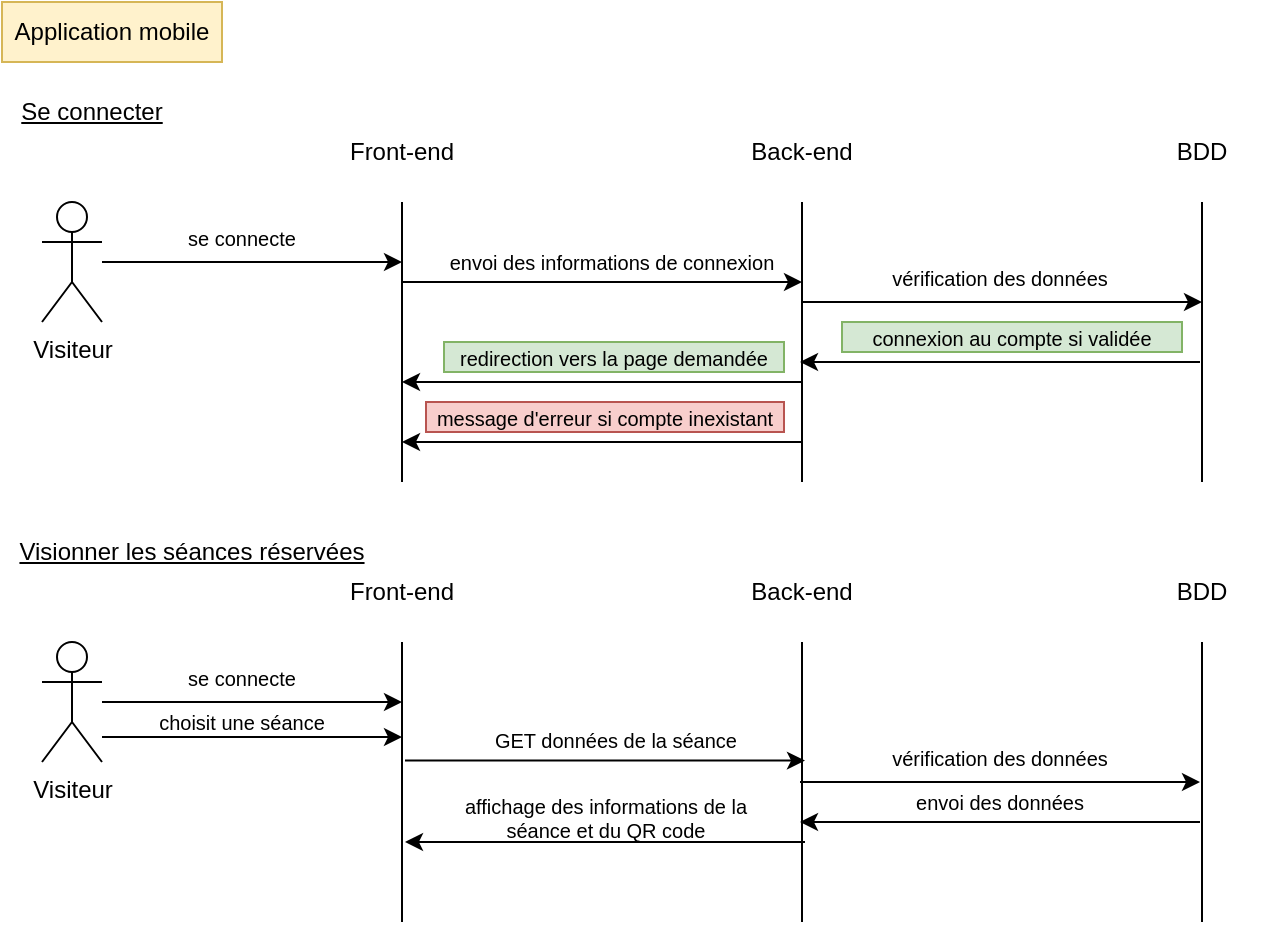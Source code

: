 <mxfile version="26.0.6">
  <diagram name="Page-1" id="EkXRTJVEOU88OqpvnGB2">
    <mxGraphModel dx="658" dy="426" grid="1" gridSize="10" guides="1" tooltips="1" connect="1" arrows="1" fold="1" page="1" pageScale="1" pageWidth="827" pageHeight="1169" background="none" math="0" shadow="0">
      <root>
        <mxCell id="0" />
        <mxCell id="1" parent="0" />
        <mxCell id="-I8R2hqtAuS3hpHPvw8k-1" value="Se connecter" style="text;html=1;align=center;verticalAlign=middle;whiteSpace=wrap;rounded=0;fontStyle=4" vertex="1" parent="1">
          <mxGeometry y="40" width="90" height="30" as="geometry" />
        </mxCell>
        <mxCell id="-I8R2hqtAuS3hpHPvw8k-2" style="edgeStyle=orthogonalEdgeStyle;rounded=0;orthogonalLoop=1;jettySize=auto;html=1;" edge="1" parent="1" source="-I8R2hqtAuS3hpHPvw8k-3">
          <mxGeometry relative="1" as="geometry">
            <mxPoint x="200" y="130" as="targetPoint" />
          </mxGeometry>
        </mxCell>
        <mxCell id="-I8R2hqtAuS3hpHPvw8k-3" value="Visiteur" style="shape=umlActor;verticalLabelPosition=bottom;verticalAlign=top;html=1;outlineConnect=0;" vertex="1" parent="1">
          <mxGeometry x="20" y="100" width="30" height="60" as="geometry" />
        </mxCell>
        <mxCell id="-I8R2hqtAuS3hpHPvw8k-4" value="" style="endArrow=none;html=1;rounded=0;" edge="1" parent="1">
          <mxGeometry width="50" height="50" relative="1" as="geometry">
            <mxPoint x="200" y="240" as="sourcePoint" />
            <mxPoint x="200" y="100" as="targetPoint" />
          </mxGeometry>
        </mxCell>
        <mxCell id="-I8R2hqtAuS3hpHPvw8k-5" value="" style="endArrow=none;html=1;rounded=0;" edge="1" parent="1">
          <mxGeometry width="50" height="50" relative="1" as="geometry">
            <mxPoint x="400" y="240" as="sourcePoint" />
            <mxPoint x="400" y="100" as="targetPoint" />
          </mxGeometry>
        </mxCell>
        <mxCell id="-I8R2hqtAuS3hpHPvw8k-6" value="" style="endArrow=none;html=1;rounded=0;" edge="1" parent="1">
          <mxGeometry width="50" height="50" relative="1" as="geometry">
            <mxPoint x="600" y="240" as="sourcePoint" />
            <mxPoint x="600" y="100" as="targetPoint" />
          </mxGeometry>
        </mxCell>
        <mxCell id="-I8R2hqtAuS3hpHPvw8k-7" value="Front-end" style="text;html=1;align=center;verticalAlign=middle;whiteSpace=wrap;rounded=0;" vertex="1" parent="1">
          <mxGeometry x="170" y="60" width="60" height="30" as="geometry" />
        </mxCell>
        <mxCell id="-I8R2hqtAuS3hpHPvw8k-8" value="Back-end" style="text;html=1;align=center;verticalAlign=middle;whiteSpace=wrap;rounded=0;" vertex="1" parent="1">
          <mxGeometry x="370" y="60" width="60" height="30" as="geometry" />
        </mxCell>
        <mxCell id="-I8R2hqtAuS3hpHPvw8k-9" value="BDD" style="text;html=1;align=center;verticalAlign=middle;whiteSpace=wrap;rounded=0;" vertex="1" parent="1">
          <mxGeometry x="570" y="60" width="60" height="30" as="geometry" />
        </mxCell>
        <mxCell id="-I8R2hqtAuS3hpHPvw8k-10" value="se connecte" style="text;html=1;align=center;verticalAlign=middle;whiteSpace=wrap;rounded=0;fontSize=10;" vertex="1" parent="1">
          <mxGeometry x="70" y="112.5" width="100" height="10" as="geometry" />
        </mxCell>
        <mxCell id="-I8R2hqtAuS3hpHPvw8k-11" value="" style="endArrow=classic;html=1;rounded=0;" edge="1" parent="1">
          <mxGeometry width="50" height="50" relative="1" as="geometry">
            <mxPoint x="200" y="140" as="sourcePoint" />
            <mxPoint x="400" y="140" as="targetPoint" />
          </mxGeometry>
        </mxCell>
        <mxCell id="-I8R2hqtAuS3hpHPvw8k-12" value="envoi des informations de connexion" style="text;html=1;align=center;verticalAlign=middle;whiteSpace=wrap;rounded=0;fontSize=10;" vertex="1" parent="1">
          <mxGeometry x="220" y="122.5" width="170" height="15" as="geometry" />
        </mxCell>
        <mxCell id="-I8R2hqtAuS3hpHPvw8k-13" value="" style="endArrow=classic;html=1;rounded=0;" edge="1" parent="1">
          <mxGeometry width="50" height="50" relative="1" as="geometry">
            <mxPoint x="400" y="150" as="sourcePoint" />
            <mxPoint x="600" y="150" as="targetPoint" />
          </mxGeometry>
        </mxCell>
        <mxCell id="-I8R2hqtAuS3hpHPvw8k-14" value="vérification des données" style="text;html=1;align=center;verticalAlign=middle;whiteSpace=wrap;rounded=0;fontSize=10;" vertex="1" parent="1">
          <mxGeometry x="414" y="130" width="170" height="15" as="geometry" />
        </mxCell>
        <mxCell id="-I8R2hqtAuS3hpHPvw8k-15" value="connexion au compte si validée" style="text;html=1;align=center;verticalAlign=middle;whiteSpace=wrap;rounded=0;fontSize=10;fillColor=#d5e8d4;strokeColor=#82b366;" vertex="1" parent="1">
          <mxGeometry x="420" y="160" width="170" height="15" as="geometry" />
        </mxCell>
        <mxCell id="-I8R2hqtAuS3hpHPvw8k-16" value="" style="endArrow=classic;html=1;rounded=0;" edge="1" parent="1">
          <mxGeometry width="50" height="50" relative="1" as="geometry">
            <mxPoint x="599" y="180" as="sourcePoint" />
            <mxPoint x="399" y="180" as="targetPoint" />
          </mxGeometry>
        </mxCell>
        <mxCell id="-I8R2hqtAuS3hpHPvw8k-17" value="redirection vers la page demandée" style="text;html=1;align=center;verticalAlign=middle;whiteSpace=wrap;rounded=0;fontSize=10;fillColor=#d5e8d4;strokeColor=#82b366;" vertex="1" parent="1">
          <mxGeometry x="221" y="170" width="170" height="15" as="geometry" />
        </mxCell>
        <mxCell id="-I8R2hqtAuS3hpHPvw8k-18" value="" style="endArrow=classic;html=1;rounded=0;" edge="1" parent="1">
          <mxGeometry width="50" height="50" relative="1" as="geometry">
            <mxPoint x="400" y="190" as="sourcePoint" />
            <mxPoint x="200" y="190" as="targetPoint" />
          </mxGeometry>
        </mxCell>
        <mxCell id="-I8R2hqtAuS3hpHPvw8k-19" value="message d&#39;erreur si compte inexistant" style="text;html=1;align=center;verticalAlign=middle;whiteSpace=wrap;rounded=0;fontSize=10;fillColor=#f8cecc;strokeColor=#b85450;" vertex="1" parent="1">
          <mxGeometry x="212" y="200" width="179" height="15" as="geometry" />
        </mxCell>
        <mxCell id="-I8R2hqtAuS3hpHPvw8k-20" value="" style="endArrow=classic;html=1;rounded=0;" edge="1" parent="1">
          <mxGeometry width="50" height="50" relative="1" as="geometry">
            <mxPoint x="400" y="220" as="sourcePoint" />
            <mxPoint x="200" y="220" as="targetPoint" />
          </mxGeometry>
        </mxCell>
        <mxCell id="-I8R2hqtAuS3hpHPvw8k-21" value="Application mobile" style="text;html=1;align=center;verticalAlign=middle;whiteSpace=wrap;rounded=0;glass=0;shadow=0;fillColor=#fff2cc;strokeColor=#d6b656;" vertex="1" parent="1">
          <mxGeometry width="110" height="30" as="geometry" />
        </mxCell>
        <mxCell id="-I8R2hqtAuS3hpHPvw8k-22" value="Visionner les séances réservées" style="text;html=1;align=center;verticalAlign=middle;whiteSpace=wrap;rounded=0;fontStyle=4" vertex="1" parent="1">
          <mxGeometry y="260" width="190" height="30" as="geometry" />
        </mxCell>
        <mxCell id="-I8R2hqtAuS3hpHPvw8k-23" style="edgeStyle=orthogonalEdgeStyle;rounded=0;orthogonalLoop=1;jettySize=auto;html=1;" edge="1" parent="1" source="-I8R2hqtAuS3hpHPvw8k-24">
          <mxGeometry relative="1" as="geometry">
            <mxPoint x="200" y="350" as="targetPoint" />
          </mxGeometry>
        </mxCell>
        <mxCell id="-I8R2hqtAuS3hpHPvw8k-24" value="Visiteur" style="shape=umlActor;verticalLabelPosition=bottom;verticalAlign=top;html=1;outlineConnect=0;" vertex="1" parent="1">
          <mxGeometry x="20" y="320" width="30" height="60" as="geometry" />
        </mxCell>
        <mxCell id="-I8R2hqtAuS3hpHPvw8k-25" value="" style="endArrow=none;html=1;rounded=0;" edge="1" parent="1">
          <mxGeometry width="50" height="50" relative="1" as="geometry">
            <mxPoint x="200" y="460" as="sourcePoint" />
            <mxPoint x="200" y="320" as="targetPoint" />
          </mxGeometry>
        </mxCell>
        <mxCell id="-I8R2hqtAuS3hpHPvw8k-26" value="" style="endArrow=none;html=1;rounded=0;" edge="1" parent="1">
          <mxGeometry width="50" height="50" relative="1" as="geometry">
            <mxPoint x="400" y="460" as="sourcePoint" />
            <mxPoint x="400" y="320" as="targetPoint" />
          </mxGeometry>
        </mxCell>
        <mxCell id="-I8R2hqtAuS3hpHPvw8k-27" value="" style="endArrow=none;html=1;rounded=0;" edge="1" parent="1">
          <mxGeometry width="50" height="50" relative="1" as="geometry">
            <mxPoint x="600" y="460" as="sourcePoint" />
            <mxPoint x="600" y="320" as="targetPoint" />
          </mxGeometry>
        </mxCell>
        <mxCell id="-I8R2hqtAuS3hpHPvw8k-28" value="Front-end" style="text;html=1;align=center;verticalAlign=middle;whiteSpace=wrap;rounded=0;" vertex="1" parent="1">
          <mxGeometry x="170" y="280" width="60" height="30" as="geometry" />
        </mxCell>
        <mxCell id="-I8R2hqtAuS3hpHPvw8k-29" value="Back-end" style="text;html=1;align=center;verticalAlign=middle;whiteSpace=wrap;rounded=0;" vertex="1" parent="1">
          <mxGeometry x="370" y="280" width="60" height="30" as="geometry" />
        </mxCell>
        <mxCell id="-I8R2hqtAuS3hpHPvw8k-30" value="BDD" style="text;html=1;align=center;verticalAlign=middle;whiteSpace=wrap;rounded=0;" vertex="1" parent="1">
          <mxGeometry x="570" y="280" width="60" height="30" as="geometry" />
        </mxCell>
        <mxCell id="-I8R2hqtAuS3hpHPvw8k-31" value="se connecte" style="text;html=1;align=center;verticalAlign=middle;whiteSpace=wrap;rounded=0;fontSize=10;" vertex="1" parent="1">
          <mxGeometry x="70" y="332.5" width="100" height="10" as="geometry" />
        </mxCell>
        <mxCell id="-I8R2hqtAuS3hpHPvw8k-32" value="" style="endArrow=classic;html=1;rounded=0;" edge="1" parent="1">
          <mxGeometry width="50" height="50" relative="1" as="geometry">
            <mxPoint x="201.5" y="379.31" as="sourcePoint" />
            <mxPoint x="401.5" y="379.31" as="targetPoint" />
          </mxGeometry>
        </mxCell>
        <mxCell id="-I8R2hqtAuS3hpHPvw8k-33" value="GET données de la séance" style="text;html=1;align=center;verticalAlign=middle;whiteSpace=wrap;rounded=0;fontSize=10;" vertex="1" parent="1">
          <mxGeometry x="221.5" y="361.81" width="170" height="15" as="geometry" />
        </mxCell>
        <mxCell id="-I8R2hqtAuS3hpHPvw8k-34" value="" style="endArrow=classic;html=1;rounded=0;" edge="1" parent="1">
          <mxGeometry width="50" height="50" relative="1" as="geometry">
            <mxPoint x="399" y="390" as="sourcePoint" />
            <mxPoint x="599" y="390" as="targetPoint" />
          </mxGeometry>
        </mxCell>
        <mxCell id="-I8R2hqtAuS3hpHPvw8k-35" value="vérification des données" style="text;html=1;align=center;verticalAlign=middle;whiteSpace=wrap;rounded=0;fontSize=10;" vertex="1" parent="1">
          <mxGeometry x="414" y="370" width="170" height="15" as="geometry" />
        </mxCell>
        <mxCell id="-I8R2hqtAuS3hpHPvw8k-37" value="" style="endArrow=classic;html=1;rounded=0;" edge="1" parent="1">
          <mxGeometry width="50" height="50" relative="1" as="geometry">
            <mxPoint x="599" y="410" as="sourcePoint" />
            <mxPoint x="399" y="410" as="targetPoint" />
          </mxGeometry>
        </mxCell>
        <mxCell id="-I8R2hqtAuS3hpHPvw8k-39" value="" style="endArrow=classic;html=1;rounded=0;" edge="1" parent="1">
          <mxGeometry width="50" height="50" relative="1" as="geometry">
            <mxPoint x="401.5" y="420" as="sourcePoint" />
            <mxPoint x="201.5" y="420" as="targetPoint" />
          </mxGeometry>
        </mxCell>
        <mxCell id="-I8R2hqtAuS3hpHPvw8k-42" style="edgeStyle=orthogonalEdgeStyle;rounded=0;orthogonalLoop=1;jettySize=auto;html=1;" edge="1" parent="1">
          <mxGeometry relative="1" as="geometry">
            <mxPoint x="200" y="367.5" as="targetPoint" />
            <mxPoint x="50" y="367.5" as="sourcePoint" />
          </mxGeometry>
        </mxCell>
        <mxCell id="-I8R2hqtAuS3hpHPvw8k-43" value="choisit une séance" style="text;html=1;align=center;verticalAlign=middle;whiteSpace=wrap;rounded=0;fontSize=10;" vertex="1" parent="1">
          <mxGeometry x="70" y="355" width="100" height="10" as="geometry" />
        </mxCell>
        <mxCell id="-I8R2hqtAuS3hpHPvw8k-44" value="envoi des données" style="text;html=1;align=center;verticalAlign=middle;whiteSpace=wrap;rounded=0;fontSize=10;" vertex="1" parent="1">
          <mxGeometry x="414" y="390" width="170" height="20" as="geometry" />
        </mxCell>
        <mxCell id="-I8R2hqtAuS3hpHPvw8k-46" value="affichage des informations de la séance et du QR code" style="text;html=1;align=center;verticalAlign=middle;whiteSpace=wrap;rounded=0;fontSize=10;" vertex="1" parent="1">
          <mxGeometry x="216.5" y="400" width="170" height="15" as="geometry" />
        </mxCell>
      </root>
    </mxGraphModel>
  </diagram>
</mxfile>
